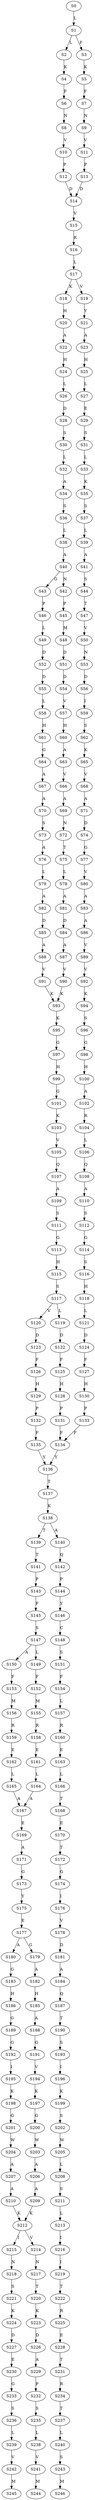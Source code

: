 strict digraph  {
	S0 -> S1 [ label = L ];
	S1 -> S2 [ label = L ];
	S1 -> S3 [ label = F ];
	S2 -> S4 [ label = K ];
	S3 -> S5 [ label = K ];
	S4 -> S6 [ label = F ];
	S5 -> S7 [ label = F ];
	S6 -> S8 [ label = N ];
	S7 -> S9 [ label = N ];
	S8 -> S10 [ label = V ];
	S9 -> S11 [ label = V ];
	S10 -> S12 [ label = P ];
	S11 -> S13 [ label = P ];
	S12 -> S14 [ label = D ];
	S13 -> S14 [ label = D ];
	S14 -> S15 [ label = V ];
	S15 -> S16 [ label = R ];
	S16 -> S17 [ label = L ];
	S17 -> S18 [ label = K ];
	S17 -> S19 [ label = V ];
	S18 -> S20 [ label = H ];
	S19 -> S21 [ label = Y ];
	S20 -> S22 [ label = A ];
	S21 -> S23 [ label = A ];
	S22 -> S24 [ label = H ];
	S23 -> S25 [ label = H ];
	S24 -> S26 [ label = L ];
	S25 -> S27 [ label = L ];
	S26 -> S28 [ label = D ];
	S27 -> S29 [ label = E ];
	S28 -> S30 [ label = S ];
	S29 -> S31 [ label = S ];
	S30 -> S32 [ label = L ];
	S31 -> S33 [ label = L ];
	S32 -> S34 [ label = A ];
	S33 -> S35 [ label = K ];
	S34 -> S36 [ label = S ];
	S35 -> S37 [ label = S ];
	S36 -> S38 [ label = L ];
	S37 -> S39 [ label = L ];
	S38 -> S40 [ label = A ];
	S39 -> S41 [ label = A ];
	S40 -> S42 [ label = N ];
	S40 -> S43 [ label = G ];
	S41 -> S44 [ label = S ];
	S42 -> S45 [ label = P ];
	S43 -> S46 [ label = P ];
	S44 -> S47 [ label = T ];
	S45 -> S48 [ label = M ];
	S46 -> S49 [ label = L ];
	S47 -> S50 [ label = V ];
	S48 -> S51 [ label = D ];
	S49 -> S52 [ label = D ];
	S50 -> S53 [ label = N ];
	S51 -> S54 [ label = D ];
	S52 -> S55 [ label = D ];
	S53 -> S56 [ label = D ];
	S54 -> S57 [ label = V ];
	S55 -> S58 [ label = L ];
	S56 -> S59 [ label = I ];
	S57 -> S60 [ label = H ];
	S58 -> S61 [ label = H ];
	S59 -> S62 [ label = S ];
	S60 -> S63 [ label = A ];
	S61 -> S64 [ label = G ];
	S62 -> S65 [ label = K ];
	S63 -> S66 [ label = V ];
	S64 -> S67 [ label = A ];
	S65 -> S68 [ label = V ];
	S66 -> S69 [ label = A ];
	S67 -> S70 [ label = A ];
	S68 -> S71 [ label = A ];
	S69 -> S72 [ label = N ];
	S70 -> S73 [ label = S ];
	S71 -> S74 [ label = D ];
	S72 -> S75 [ label = T ];
	S73 -> S76 [ label = A ];
	S74 -> S77 [ label = G ];
	S75 -> S78 [ label = L ];
	S76 -> S79 [ label = L ];
	S77 -> S80 [ label = V ];
	S78 -> S81 [ label = A ];
	S79 -> S82 [ label = A ];
	S80 -> S83 [ label = A ];
	S81 -> S84 [ label = D ];
	S82 -> S85 [ label = D ];
	S83 -> S86 [ label = A ];
	S84 -> S87 [ label = A ];
	S85 -> S88 [ label = A ];
	S86 -> S89 [ label = V ];
	S87 -> S90 [ label = V ];
	S88 -> S91 [ label = V ];
	S89 -> S92 [ label = V ];
	S90 -> S93 [ label = K ];
	S91 -> S93 [ label = K ];
	S92 -> S94 [ label = K ];
	S93 -> S95 [ label = K ];
	S94 -> S96 [ label = S ];
	S95 -> S97 [ label = G ];
	S96 -> S98 [ label = G ];
	S97 -> S99 [ label = H ];
	S98 -> S100 [ label = H ];
	S99 -> S101 [ label = G ];
	S100 -> S102 [ label = A ];
	S101 -> S103 [ label = K ];
	S102 -> S104 [ label = R ];
	S103 -> S105 [ label = V ];
	S104 -> S106 [ label = L ];
	S105 -> S107 [ label = Q ];
	S106 -> S108 [ label = Q ];
	S107 -> S109 [ label = A ];
	S108 -> S110 [ label = A ];
	S109 -> S111 [ label = S ];
	S110 -> S112 [ label = S ];
	S111 -> S113 [ label = G ];
	S112 -> S114 [ label = G ];
	S113 -> S115 [ label = H ];
	S114 -> S116 [ label = S ];
	S115 -> S117 [ label = S ];
	S116 -> S118 [ label = H ];
	S117 -> S119 [ label = L ];
	S117 -> S120 [ label = V ];
	S118 -> S121 [ label = L ];
	S119 -> S122 [ label = D ];
	S120 -> S123 [ label = D ];
	S121 -> S124 [ label = D ];
	S122 -> S125 [ label = F ];
	S123 -> S126 [ label = F ];
	S124 -> S127 [ label = F ];
	S125 -> S128 [ label = H ];
	S126 -> S129 [ label = H ];
	S127 -> S130 [ label = H ];
	S128 -> S131 [ label = P ];
	S129 -> S132 [ label = P ];
	S130 -> S133 [ label = P ];
	S131 -> S134 [ label = F ];
	S132 -> S135 [ label = F ];
	S133 -> S134 [ label = F ];
	S134 -> S136 [ label = Y ];
	S135 -> S136 [ label = Y ];
	S136 -> S137 [ label = T ];
	S137 -> S138 [ label = K ];
	S138 -> S139 [ label = T ];
	S138 -> S140 [ label = A ];
	S139 -> S141 [ label = T ];
	S140 -> S142 [ label = Q ];
	S141 -> S143 [ label = P ];
	S142 -> S144 [ label = P ];
	S143 -> S145 [ label = F ];
	S144 -> S146 [ label = Y ];
	S145 -> S147 [ label = S ];
	S146 -> S148 [ label = C ];
	S147 -> S149 [ label = L ];
	S147 -> S150 [ label = A ];
	S148 -> S151 [ label = S ];
	S149 -> S152 [ label = F ];
	S150 -> S153 [ label = F ];
	S151 -> S154 [ label = F ];
	S152 -> S155 [ label = M ];
	S153 -> S156 [ label = M ];
	S154 -> S157 [ label = L ];
	S155 -> S158 [ label = R ];
	S156 -> S159 [ label = R ];
	S157 -> S160 [ label = R ];
	S158 -> S161 [ label = E ];
	S159 -> S162 [ label = E ];
	S160 -> S163 [ label = E ];
	S161 -> S164 [ label = L ];
	S162 -> S165 [ label = L ];
	S163 -> S166 [ label = L ];
	S164 -> S167 [ label = A ];
	S165 -> S167 [ label = A ];
	S166 -> S168 [ label = T ];
	S167 -> S169 [ label = E ];
	S168 -> S170 [ label = E ];
	S169 -> S171 [ label = A ];
	S170 -> S172 [ label = T ];
	S171 -> S173 [ label = G ];
	S172 -> S174 [ label = G ];
	S173 -> S175 [ label = Y ];
	S174 -> S176 [ label = I ];
	S175 -> S177 [ label = E ];
	S176 -> S178 [ label = V ];
	S177 -> S179 [ label = G ];
	S177 -> S180 [ label = A ];
	S178 -> S181 [ label = D ];
	S179 -> S182 [ label = A ];
	S180 -> S183 [ label = G ];
	S181 -> S184 [ label = A ];
	S182 -> S185 [ label = H ];
	S183 -> S186 [ label = H ];
	S184 -> S187 [ label = Q ];
	S185 -> S188 [ label = A ];
	S186 -> S189 [ label = G ];
	S187 -> S190 [ label = T ];
	S188 -> S191 [ label = G ];
	S189 -> S192 [ label = G ];
	S190 -> S193 [ label = S ];
	S191 -> S194 [ label = V ];
	S192 -> S195 [ label = I ];
	S193 -> S196 [ label = I ];
	S194 -> S197 [ label = K ];
	S195 -> S198 [ label = K ];
	S196 -> S199 [ label = K ];
	S197 -> S200 [ label = G ];
	S198 -> S201 [ label = G ];
	S199 -> S202 [ label = S ];
	S200 -> S203 [ label = W ];
	S201 -> S204 [ label = W ];
	S202 -> S205 [ label = W ];
	S203 -> S206 [ label = A ];
	S204 -> S207 [ label = A ];
	S205 -> S208 [ label = L ];
	S206 -> S209 [ label = A ];
	S207 -> S210 [ label = A ];
	S208 -> S211 [ label = S ];
	S209 -> S212 [ label = K ];
	S210 -> S212 [ label = K ];
	S211 -> S213 [ label = L ];
	S212 -> S214 [ label = V ];
	S212 -> S215 [ label = I ];
	S213 -> S216 [ label = I ];
	S214 -> S217 [ label = N ];
	S215 -> S218 [ label = N ];
	S216 -> S219 [ label = I ];
	S217 -> S220 [ label = T ];
	S218 -> S221 [ label = S ];
	S219 -> S222 [ label = T ];
	S220 -> S223 [ label = K ];
	S221 -> S224 [ label = K ];
	S222 -> S225 [ label = R ];
	S223 -> S226 [ label = D ];
	S224 -> S227 [ label = D ];
	S225 -> S228 [ label = E ];
	S226 -> S229 [ label = A ];
	S227 -> S230 [ label = E ];
	S228 -> S231 [ label = T ];
	S229 -> S232 [ label = P ];
	S230 -> S233 [ label = G ];
	S231 -> S234 [ label = R ];
	S232 -> S235 [ label = S ];
	S233 -> S236 [ label = S ];
	S234 -> S237 [ label = T ];
	S235 -> S238 [ label = L ];
	S236 -> S239 [ label = L ];
	S237 -> S240 [ label = L ];
	S238 -> S241 [ label = V ];
	S239 -> S242 [ label = V ];
	S240 -> S243 [ label = S ];
	S241 -> S244 [ label = M ];
	S242 -> S245 [ label = M ];
	S243 -> S246 [ label = M ];
}
